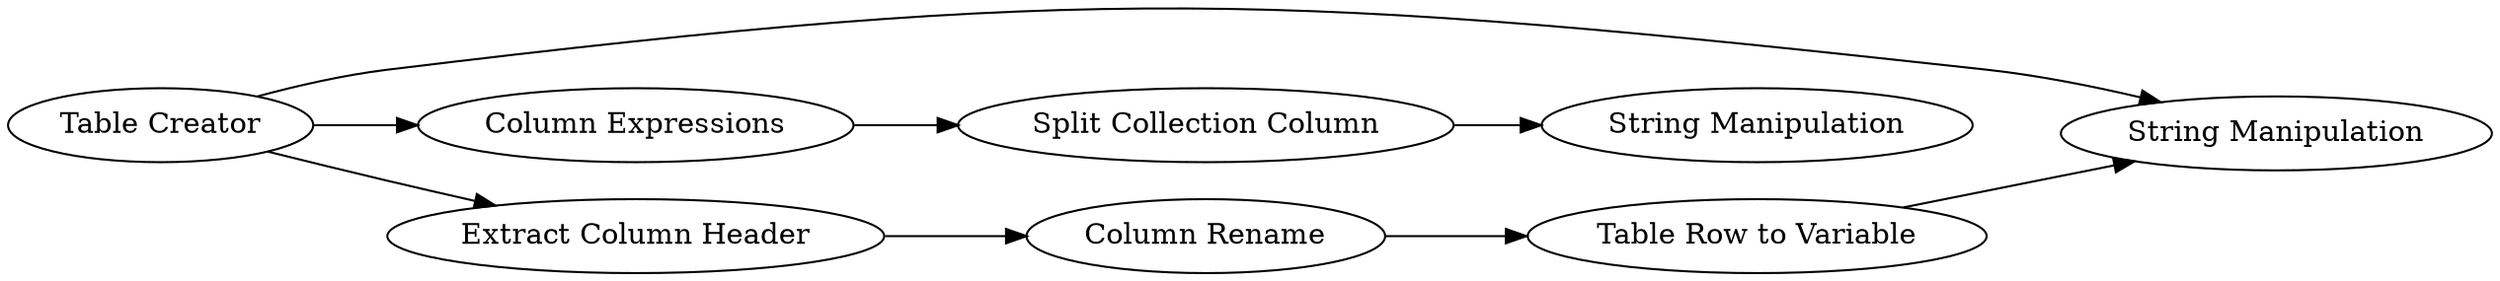 digraph {
	1 [label="Table Creator"]
	2 [label="String Manipulation"]
	4 [label="Column Expressions"]
	5 [label="Split Collection Column"]
	6 [label="Extract Column Header"]
	7 [label="Table Row to Variable"]
	8 [label="Column Rename"]
	9 [label="String Manipulation"]
	1 -> 2
	1 -> 4
	1 -> 6
	4 -> 5
	5 -> 9
	6 -> 8
	7 -> 2
	8 -> 7
	rankdir=LR
}
